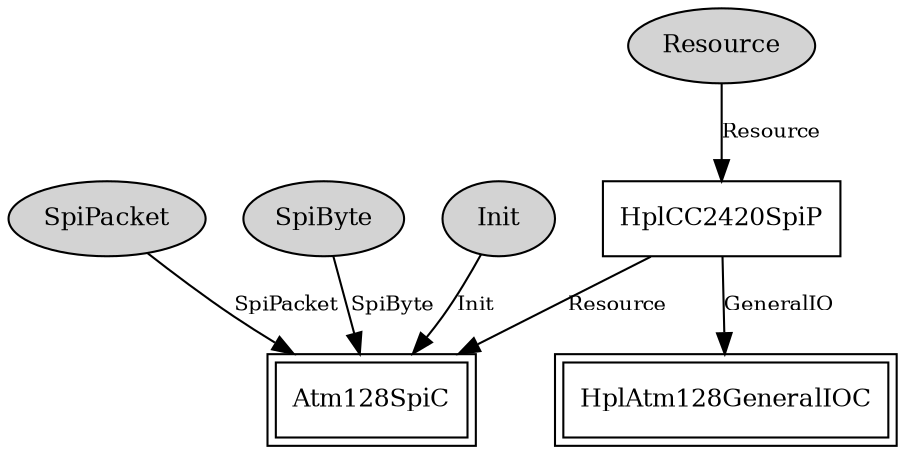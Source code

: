 digraph "tos.platforms.micaz.chips.cc2420.HplCC2420SpiC" {
  n0x409ae010 [shape=ellipse, style=filled, label="SpiPacket", fontsize=12];
  "Atm128SpiC" [fontsize=12, shape=box,peripheries=2, URL="../chtml/tos.chips.atm128.spi.Atm128SpiC.html"];
  n0x4099dc28 [shape=ellipse, style=filled, label="SpiByte", fontsize=12];
  "Atm128SpiC" [fontsize=12, shape=box,peripheries=2, URL="../chtml/tos.chips.atm128.spi.Atm128SpiC.html"];
  n0x4099d198 [shape=ellipse, style=filled, label="Init", fontsize=12];
  "Atm128SpiC" [fontsize=12, shape=box,peripheries=2, URL="../chtml/tos.chips.atm128.spi.Atm128SpiC.html"];
  n0x4099d528 [shape=ellipse, style=filled, label="Resource", fontsize=12];
  "HplCC2420SpiP" [fontsize=12, shape=box, URL="../chtml/tos.platforms.micaz.chips.cc2420.HplCC2420SpiP.html"];
  "HplCC2420SpiP" [fontsize=12, shape=box, URL="../chtml/tos.platforms.micaz.chips.cc2420.HplCC2420SpiP.html"];
  "Atm128SpiC" [fontsize=12, shape=box,peripheries=2, URL="../chtml/tos.chips.atm128.spi.Atm128SpiC.html"];
  "HplCC2420SpiP" [fontsize=12, shape=box, URL="../chtml/tos.platforms.micaz.chips.cc2420.HplCC2420SpiP.html"];
  "HplAtm128GeneralIOC" [fontsize=12, shape=box,peripheries=2, URL="../chtml/tos.chips.atm128.pins.HplAtm128GeneralIOC.html"];
  "n0x409ae010" -> "Atm128SpiC" [label="SpiPacket", URL="../ihtml/tos.interfaces.SpiPacket.html", fontsize=10];
  "n0x4099dc28" -> "Atm128SpiC" [label="SpiByte", URL="../ihtml/tos.interfaces.SpiByte.html", fontsize=10];
  "n0x4099d198" -> "Atm128SpiC" [label="Init", URL="../ihtml/tos.interfaces.Init.html", fontsize=10];
  "n0x4099d528" -> "HplCC2420SpiP" [label="Resource", URL="../ihtml/tos.interfaces.Resource.html", fontsize=10];
  "HplCC2420SpiP" -> "Atm128SpiC" [label="Resource", URL="../ihtml/tos.interfaces.Resource.html", fontsize=10];
  "HplCC2420SpiP" -> "HplAtm128GeneralIOC" [label="GeneralIO", URL="../ihtml/tos.interfaces.GeneralIO.html", fontsize=10];
}
